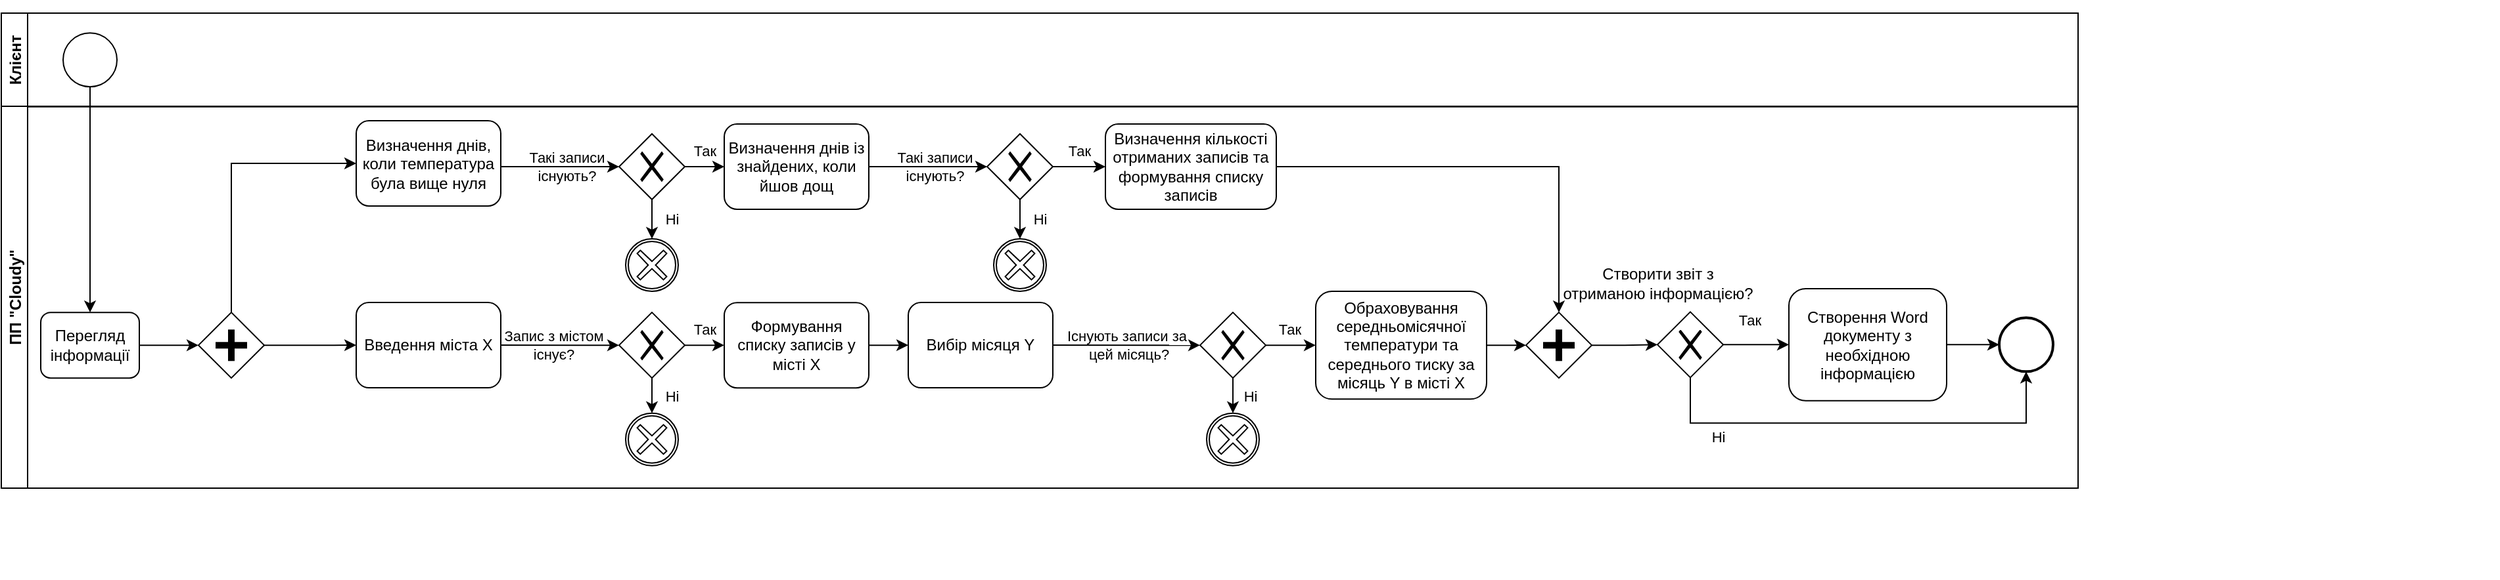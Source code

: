 <mxfile version="13.9.9" type="device" pages="2"><diagram id="jX7A7fqC59R0A6pDkDlC" name="BPMN"><mxGraphModel dx="-403" dy="493" grid="1" gridSize="10" guides="1" tooltips="1" connect="1" arrows="1" fold="1" page="1" pageScale="1" pageWidth="827" pageHeight="1169" math="0" shadow="0"><root><mxCell id="0"/><mxCell id="1" parent="0"/><mxCell id="qwL0thjTW_urgr0m1G49-43" value="" style="group" parent="1" vertex="1" connectable="0"><mxGeometry x="1060" y="1088.67" width="1900" height="439.56" as="geometry"/></mxCell><mxCell id="qwL0thjTW_urgr0m1G49-1" value="Клієнт" style="swimlane;startSize=20;horizontal=0;" parent="qwL0thjTW_urgr0m1G49-43" vertex="1"><mxGeometry y="9.33" width="1580" height="71.33" as="geometry"><mxRectangle x="1060" y="1090" width="30" height="60" as="alternateBounds"/></mxGeometry></mxCell><mxCell id="qwL0thjTW_urgr0m1G49-2" value="" style="ellipse;whiteSpace=wrap;html=1;aspect=fixed;" parent="qwL0thjTW_urgr0m1G49-1" vertex="1"><mxGeometry x="47" y="15.17" width="41" height="41" as="geometry"/></mxCell><mxCell id="_UHgrcl7k6KCFq1lHl16-21" value="" style="shape=mxgraph.bpmn.shape;html=1;verticalLabelPosition=bottom;labelBackgroundColor=#ffffff;verticalAlign=top;align=center;perimeter=rhombusPerimeter;background=gateway;outlineConnect=0;outline=none;symbol=exclusiveGw;" parent="qwL0thjTW_urgr0m1G49-43" vertex="1"><mxGeometry x="912" y="237.4" width="50" height="50" as="geometry"/></mxCell><mxCell id="_UHgrcl7k6KCFq1lHl16-22" value="" style="shape=mxgraph.bpmn.shape;html=1;verticalLabelPosition=bottom;labelBackgroundColor=#ffffff;verticalAlign=top;align=center;perimeter=ellipsePerimeter;outlineConnect=0;outline=boundInt;symbol=cancel;" parent="qwL0thjTW_urgr0m1G49-43" vertex="1"><mxGeometry x="917" y="314.23" width="40" height="40" as="geometry"/></mxCell><mxCell id="_UHgrcl7k6KCFq1lHl16-20" value="Ні" style="edgeStyle=orthogonalEdgeStyle;rounded=0;orthogonalLoop=1;jettySize=auto;html=1;exitX=0.5;exitY=1;exitDx=0;exitDy=0;entryX=0.5;entryY=0;entryDx=0;entryDy=0;" parent="qwL0thjTW_urgr0m1G49-43" source="_UHgrcl7k6KCFq1lHl16-21" target="_UHgrcl7k6KCFq1lHl16-22" edge="1"><mxGeometry x="0.006" y="13" relative="1" as="geometry"><mxPoint as="offset"/></mxGeometry></mxCell><mxCell id="_UHgrcl7k6KCFq1lHl16-24" value="Обраховування середньомісячної температури та середнього тиску за місяць Y в місті Х" style="shape=ext;rounded=1;html=1;whiteSpace=wrap;" parent="qwL0thjTW_urgr0m1G49-43" vertex="1"><mxGeometry x="1000" y="221.33" width="130" height="82.15" as="geometry"/></mxCell><mxCell id="_UHgrcl7k6KCFq1lHl16-25" value="Так" style="edgeStyle=orthogonalEdgeStyle;rounded=0;orthogonalLoop=1;jettySize=auto;html=1;exitX=1;exitY=0.5;exitDx=0;exitDy=0;entryX=0;entryY=0.5;entryDx=0;entryDy=0;" parent="qwL0thjTW_urgr0m1G49-43" source="_UHgrcl7k6KCFq1lHl16-21" target="_UHgrcl7k6KCFq1lHl16-24" edge="1"><mxGeometry x="-0.053" y="12" relative="1" as="geometry"><mxPoint as="offset"/></mxGeometry></mxCell><mxCell id="_UHgrcl7k6KCFq1lHl16-34" value="Створити звіт з &lt;br&gt;отриманою інформацією?" style="text;html=1;align=center;verticalAlign=middle;resizable=0;points=[];autosize=1;" parent="qwL0thjTW_urgr0m1G49-43" vertex="1"><mxGeometry x="1180" y="199.91" width="160" height="30" as="geometry"/></mxCell><mxCell id="_UHgrcl7k6KCFq1lHl16-8" value="" style="shape=mxgraph.bpmn.shape;html=1;verticalLabelPosition=bottom;labelBackgroundColor=#ffffff;verticalAlign=top;align=center;perimeter=rhombusPerimeter;background=gateway;outlineConnect=0;outline=none;symbol=exclusiveGw;" parent="qwL0thjTW_urgr0m1G49-43" vertex="1"><mxGeometry x="470" y="237.41" width="50" height="50" as="geometry"/></mxCell><mxCell id="_UHgrcl7k6KCFq1lHl16-10" value="" style="shape=mxgraph.bpmn.shape;html=1;verticalLabelPosition=bottom;labelBackgroundColor=#ffffff;verticalAlign=top;align=center;perimeter=ellipsePerimeter;outlineConnect=0;outline=boundInt;symbol=cancel;" parent="qwL0thjTW_urgr0m1G49-43" vertex="1"><mxGeometry x="475" y="314.23" width="40" height="40" as="geometry"/></mxCell><mxCell id="_UHgrcl7k6KCFq1lHl16-11" value="Ні" style="edgeStyle=orthogonalEdgeStyle;rounded=0;orthogonalLoop=1;jettySize=auto;html=1;exitX=0.5;exitY=1;exitDx=0;exitDy=0;entryX=0.5;entryY=0;entryDx=0;entryDy=0;" parent="qwL0thjTW_urgr0m1G49-43" source="_UHgrcl7k6KCFq1lHl16-8" target="_UHgrcl7k6KCFq1lHl16-10" edge="1"><mxGeometry x="0.006" y="15" relative="1" as="geometry"><mxPoint as="offset"/></mxGeometry></mxCell><mxCell id="_UHgrcl7k6KCFq1lHl16-16" value="Формування списку записів у місті Х" style="shape=ext;rounded=1;html=1;whiteSpace=wrap;" parent="qwL0thjTW_urgr0m1G49-43" vertex="1"><mxGeometry x="550" y="229.91" width="110" height="65" as="geometry"/></mxCell><mxCell id="_UHgrcl7k6KCFq1lHl16-17" value="Так" style="edgeStyle=orthogonalEdgeStyle;rounded=0;orthogonalLoop=1;jettySize=auto;html=1;exitX=1;exitY=0.5;exitDx=0;exitDy=0;entryX=0;entryY=0.5;entryDx=0;entryDy=0;" parent="qwL0thjTW_urgr0m1G49-43" source="_UHgrcl7k6KCFq1lHl16-8" target="_UHgrcl7k6KCFq1lHl16-16" edge="1"><mxGeometry y="12" relative="1" as="geometry"><mxPoint as="offset"/></mxGeometry></mxCell><mxCell id="Cv7ZCjnZwXpXEs_C9Loh-4" style="edgeStyle=orthogonalEdgeStyle;rounded=0;orthogonalLoop=1;jettySize=auto;html=1;exitX=0.5;exitY=0;exitDx=0;exitDy=0;entryX=0;entryY=0.5;entryDx=0;entryDy=0;" edge="1" parent="qwL0thjTW_urgr0m1G49-43" source="Cv7ZCjnZwXpXEs_C9Loh-1" target="Cv7ZCjnZwXpXEs_C9Loh-3"><mxGeometry relative="1" as="geometry"/></mxCell><mxCell id="Cv7ZCjnZwXpXEs_C9Loh-1" value="" style="shape=mxgraph.bpmn.shape;html=1;verticalLabelPosition=bottom;labelBackgroundColor=#ffffff;verticalAlign=top;align=center;perimeter=rhombusPerimeter;background=gateway;outlineConnect=0;outline=none;symbol=parallelGw;" vertex="1" parent="qwL0thjTW_urgr0m1G49-43"><mxGeometry x="150" y="237.41" width="50" height="50" as="geometry"/></mxCell><mxCell id="Cv7ZCjnZwXpXEs_C9Loh-3" value="Визначення днів, коли температура була вище нуля" style="shape=ext;rounded=1;html=1;whiteSpace=wrap;" vertex="1" parent="qwL0thjTW_urgr0m1G49-43"><mxGeometry x="270" y="91.33" width="110" height="65" as="geometry"/></mxCell><mxCell id="Cv7ZCjnZwXpXEs_C9Loh-5" value="Визначення днів із знайдених, коли йшов дощ" style="shape=ext;rounded=1;html=1;whiteSpace=wrap;" vertex="1" parent="qwL0thjTW_urgr0m1G49-43"><mxGeometry x="550" y="93.83" width="110" height="65" as="geometry"/></mxCell><mxCell id="Cv7ZCjnZwXpXEs_C9Loh-11" value="" style="shape=mxgraph.bpmn.shape;html=1;verticalLabelPosition=bottom;labelBackgroundColor=#ffffff;verticalAlign=top;align=center;perimeter=rhombusPerimeter;background=gateway;outlineConnect=0;outline=none;symbol=exclusiveGw;" vertex="1" parent="qwL0thjTW_urgr0m1G49-43"><mxGeometry x="470" y="101.33" width="50" height="50" as="geometry"/></mxCell><mxCell id="Cv7ZCjnZwXpXEs_C9Loh-12" value="" style="shape=mxgraph.bpmn.shape;html=1;verticalLabelPosition=bottom;labelBackgroundColor=#ffffff;verticalAlign=top;align=center;perimeter=ellipsePerimeter;outlineConnect=0;outline=boundInt;symbol=cancel;" vertex="1" parent="qwL0thjTW_urgr0m1G49-43"><mxGeometry x="475" y="181.33" width="40" height="40" as="geometry"/></mxCell><mxCell id="Cv7ZCjnZwXpXEs_C9Loh-13" value="Ні" style="edgeStyle=orthogonalEdgeStyle;rounded=0;orthogonalLoop=1;jettySize=auto;html=1;exitX=0.5;exitY=1;exitDx=0;exitDy=0;entryX=0.5;entryY=0;entryDx=0;entryDy=0;" edge="1" parent="qwL0thjTW_urgr0m1G49-43" source="Cv7ZCjnZwXpXEs_C9Loh-11" target="Cv7ZCjnZwXpXEs_C9Loh-12"><mxGeometry x="0.006" y="15" relative="1" as="geometry"><mxPoint as="offset"/></mxGeometry></mxCell><mxCell id="Cv7ZCjnZwXpXEs_C9Loh-14" value="Так" style="edgeStyle=orthogonalEdgeStyle;rounded=0;orthogonalLoop=1;jettySize=auto;html=1;exitX=1;exitY=0.5;exitDx=0;exitDy=0;" edge="1" parent="qwL0thjTW_urgr0m1G49-43" source="Cv7ZCjnZwXpXEs_C9Loh-11"><mxGeometry y="12" relative="1" as="geometry"><mxPoint as="offset"/><mxPoint x="550" y="126.33" as="targetPoint"/></mxGeometry></mxCell><mxCell id="Cv7ZCjnZwXpXEs_C9Loh-15" value="Такі записи &lt;br&gt;існують?" style="edgeStyle=orthogonalEdgeStyle;rounded=0;orthogonalLoop=1;jettySize=auto;html=1;exitX=1;exitY=0.5;exitDx=0;exitDy=0;entryX=0;entryY=0.5;entryDx=0;entryDy=0;labelBackgroundColor=none;" edge="1" parent="qwL0thjTW_urgr0m1G49-43" target="Cv7ZCjnZwXpXEs_C9Loh-11"><mxGeometry x="0.111" relative="1" as="geometry"><Array as="points"><mxPoint x="440" y="126.81"/><mxPoint x="440" y="126.81"/></Array><mxPoint as="offset"/><mxPoint x="380" y="126.31" as="sourcePoint"/></mxGeometry></mxCell><mxCell id="Cv7ZCjnZwXpXEs_C9Loh-16" value="" style="shape=mxgraph.bpmn.shape;html=1;verticalLabelPosition=bottom;labelBackgroundColor=#ffffff;verticalAlign=top;align=center;perimeter=rhombusPerimeter;background=gateway;outlineConnect=0;outline=none;symbol=exclusiveGw;" vertex="1" parent="qwL0thjTW_urgr0m1G49-43"><mxGeometry x="750" y="101.33" width="50" height="50" as="geometry"/></mxCell><mxCell id="Cv7ZCjnZwXpXEs_C9Loh-17" value="" style="shape=mxgraph.bpmn.shape;html=1;verticalLabelPosition=bottom;labelBackgroundColor=#ffffff;verticalAlign=top;align=center;perimeter=ellipsePerimeter;outlineConnect=0;outline=boundInt;symbol=cancel;" vertex="1" parent="qwL0thjTW_urgr0m1G49-43"><mxGeometry x="755" y="181.33" width="40" height="40" as="geometry"/></mxCell><mxCell id="Cv7ZCjnZwXpXEs_C9Loh-18" value="Ні" style="edgeStyle=orthogonalEdgeStyle;rounded=0;orthogonalLoop=1;jettySize=auto;html=1;exitX=0.5;exitY=1;exitDx=0;exitDy=0;entryX=0.5;entryY=0;entryDx=0;entryDy=0;" edge="1" parent="qwL0thjTW_urgr0m1G49-43" source="Cv7ZCjnZwXpXEs_C9Loh-16" target="Cv7ZCjnZwXpXEs_C9Loh-17"><mxGeometry x="0.006" y="15" relative="1" as="geometry"><mxPoint as="offset"/></mxGeometry></mxCell><mxCell id="Cv7ZCjnZwXpXEs_C9Loh-19" value="Так" style="edgeStyle=orthogonalEdgeStyle;rounded=0;orthogonalLoop=1;jettySize=auto;html=1;exitX=1;exitY=0.5;exitDx=0;exitDy=0;entryX=0;entryY=0.5;entryDx=0;entryDy=0;" edge="1" parent="qwL0thjTW_urgr0m1G49-43" source="Cv7ZCjnZwXpXEs_C9Loh-16" target="Cv7ZCjnZwXpXEs_C9Loh-30"><mxGeometry y="12" relative="1" as="geometry"><mxPoint as="offset"/><mxPoint x="830" y="126.33" as="targetPoint"/></mxGeometry></mxCell><mxCell id="Cv7ZCjnZwXpXEs_C9Loh-20" value="Такі записи &lt;br&gt;існують?" style="edgeStyle=orthogonalEdgeStyle;rounded=0;orthogonalLoop=1;jettySize=auto;html=1;exitX=1;exitY=0.5;exitDx=0;exitDy=0;entryX=0;entryY=0.5;entryDx=0;entryDy=0;labelBackgroundColor=none;" edge="1" parent="qwL0thjTW_urgr0m1G49-43" target="Cv7ZCjnZwXpXEs_C9Loh-16"><mxGeometry x="0.111" relative="1" as="geometry"><Array as="points"><mxPoint x="720" y="126.81"/><mxPoint x="720" y="126.81"/></Array><mxPoint as="offset"/><mxPoint x="660" y="126.31" as="sourcePoint"/></mxGeometry></mxCell><mxCell id="Cv7ZCjnZwXpXEs_C9Loh-32" style="edgeStyle=orthogonalEdgeStyle;rounded=0;orthogonalLoop=1;jettySize=auto;html=1;exitX=1;exitY=0.5;exitDx=0;exitDy=0;entryX=0.5;entryY=0;entryDx=0;entryDy=0;" edge="1" parent="qwL0thjTW_urgr0m1G49-43" source="Cv7ZCjnZwXpXEs_C9Loh-30" target="Cv7ZCjnZwXpXEs_C9Loh-31"><mxGeometry relative="1" as="geometry"/></mxCell><mxCell id="Cv7ZCjnZwXpXEs_C9Loh-30" value="Визначення кількості отриманих записів та формування списку записів" style="shape=ext;rounded=1;html=1;whiteSpace=wrap;" vertex="1" parent="qwL0thjTW_urgr0m1G49-43"><mxGeometry x="840" y="93.83" width="130" height="65" as="geometry"/></mxCell><mxCell id="Cv7ZCjnZwXpXEs_C9Loh-31" value="" style="shape=mxgraph.bpmn.shape;html=1;verticalLabelPosition=bottom;labelBackgroundColor=#ffffff;verticalAlign=top;align=center;perimeter=rhombusPerimeter;background=gateway;outlineConnect=0;outline=none;symbol=parallelGw;" vertex="1" parent="qwL0thjTW_urgr0m1G49-43"><mxGeometry x="1160" y="237.41" width="50" height="50" as="geometry"/></mxCell><mxCell id="_UHgrcl7k6KCFq1lHl16-27" style="edgeStyle=orthogonalEdgeStyle;rounded=0;orthogonalLoop=1;jettySize=auto;html=1;exitX=1;exitY=0.5;exitDx=0;exitDy=0;entryX=0;entryY=0.5;entryDx=0;entryDy=0;" parent="qwL0thjTW_urgr0m1G49-43" source="_UHgrcl7k6KCFq1lHl16-24" target="Cv7ZCjnZwXpXEs_C9Loh-31" edge="1"><mxGeometry relative="1" as="geometry"/></mxCell><mxCell id="qwL0thjTW_urgr0m1G49-37" value="Створення Word документу з необхідною інформацією" style="shape=ext;rounded=1;html=1;whiteSpace=wrap;" parent="qwL0thjTW_urgr0m1G49-43" vertex="1"><mxGeometry x="1360" y="219.33" width="120" height="85.34" as="geometry"/></mxCell><mxCell id="qwL0thjTW_urgr0m1G49-39" value="" style="ellipse;whiteSpace=wrap;html=1;aspect=fixed;strokeWidth=2;" parent="qwL0thjTW_urgr0m1G49-43" vertex="1"><mxGeometry x="1520" y="241.5" width="41" height="41" as="geometry"/></mxCell><mxCell id="_UHgrcl7k6KCFq1lHl16-30" style="edgeStyle=orthogonalEdgeStyle;rounded=0;orthogonalLoop=1;jettySize=auto;html=1;exitX=1;exitY=0.5;exitDx=0;exitDy=0;entryX=0;entryY=0.5;entryDx=0;entryDy=0;" parent="qwL0thjTW_urgr0m1G49-43" source="qwL0thjTW_urgr0m1G49-37" target="qwL0thjTW_urgr0m1G49-39" edge="1"><mxGeometry relative="1" as="geometry"/></mxCell><mxCell id="_UHgrcl7k6KCFq1lHl16-26" value="" style="shape=mxgraph.bpmn.shape;html=1;verticalLabelPosition=bottom;labelBackgroundColor=#ffffff;verticalAlign=top;align=center;perimeter=rhombusPerimeter;background=gateway;outlineConnect=0;outline=none;symbol=exclusiveGw;" parent="qwL0thjTW_urgr0m1G49-43" vertex="1"><mxGeometry x="1260" y="237.0" width="50" height="50" as="geometry"/></mxCell><mxCell id="_UHgrcl7k6KCFq1lHl16-29" value="Так" style="edgeStyle=orthogonalEdgeStyle;rounded=0;orthogonalLoop=1;jettySize=auto;html=1;exitX=1;exitY=0.5;exitDx=0;exitDy=0;entryX=0;entryY=0.5;entryDx=0;entryDy=0;" parent="qwL0thjTW_urgr0m1G49-43" source="_UHgrcl7k6KCFq1lHl16-26" target="qwL0thjTW_urgr0m1G49-37" edge="1"><mxGeometry x="-0.2" y="19" relative="1" as="geometry"><mxPoint as="offset"/></mxGeometry></mxCell><mxCell id="_UHgrcl7k6KCFq1lHl16-31" value="Ні" style="edgeStyle=orthogonalEdgeStyle;rounded=0;orthogonalLoop=1;jettySize=auto;html=1;exitX=0.5;exitY=1;exitDx=0;exitDy=0;entryX=0.5;entryY=1;entryDx=0;entryDy=0;" parent="qwL0thjTW_urgr0m1G49-43" source="_UHgrcl7k6KCFq1lHl16-26" target="qwL0thjTW_urgr0m1G49-39" edge="1"><mxGeometry x="-0.66" y="-11" relative="1" as="geometry"><Array as="points"><mxPoint x="1285" y="321.66"/><mxPoint x="1540" y="321.66"/></Array><mxPoint as="offset"/></mxGeometry></mxCell><mxCell id="Cv7ZCjnZwXpXEs_C9Loh-33" style="edgeStyle=orthogonalEdgeStyle;rounded=0;orthogonalLoop=1;jettySize=auto;html=1;exitX=1;exitY=0.5;exitDx=0;exitDy=0;entryX=0;entryY=0.5;entryDx=0;entryDy=0;" edge="1" parent="qwL0thjTW_urgr0m1G49-43" source="Cv7ZCjnZwXpXEs_C9Loh-31" target="_UHgrcl7k6KCFq1lHl16-26"><mxGeometry relative="1" as="geometry"/></mxCell><mxCell id="qwL0thjTW_urgr0m1G49-5" value="Перегляд інформації" style="shape=ext;rounded=1;html=1;whiteSpace=wrap;" parent="qwL0thjTW_urgr0m1G49-43" vertex="1"><mxGeometry x="30" y="237.41" width="75" height="50" as="geometry"/></mxCell><mxCell id="qwL0thjTW_urgr0m1G49-4" value="" style="endArrow=classic;html=1;entryX=0.5;entryY=0;entryDx=0;entryDy=0;exitX=0.5;exitY=1;exitDx=0;exitDy=0;" parent="qwL0thjTW_urgr0m1G49-43" source="qwL0thjTW_urgr0m1G49-2" target="qwL0thjTW_urgr0m1G49-5" edge="1"><mxGeometry width="50" height="50" relative="1" as="geometry"><mxPoint x="1127.38" y="1154.5" as="sourcePoint"/><mxPoint x="1127" y="1200.33" as="targetPoint"/></mxGeometry></mxCell><mxCell id="qwL0thjTW_urgr0m1G49-42" style="edgeStyle=orthogonalEdgeStyle;rounded=0;orthogonalLoop=1;jettySize=auto;html=1;exitX=1;exitY=0.5;exitDx=0;exitDy=0;entryX=0;entryY=0.5;entryDx=0;entryDy=0;" parent="qwL0thjTW_urgr0m1G49-43" source="qwL0thjTW_urgr0m1G49-5" target="Cv7ZCjnZwXpXEs_C9Loh-1" edge="1"><mxGeometry relative="1" as="geometry"><mxPoint x="140" y="329.23" as="targetPoint"/></mxGeometry></mxCell><mxCell id="qwL0thjTW_urgr0m1G49-3" value="ПП &quot;Cloudy&quot;" style="swimlane;startSize=20;horizontal=0;" parent="1" vertex="1"><mxGeometry x="1060" y="1169" width="1580" height="291" as="geometry"><mxRectangle x="1060" y="1160" width="760" height="130" as="alternateBounds"/></mxGeometry></mxCell><mxCell id="qwL0thjTW_urgr0m1G49-46" value="Введення міста Х" style="shape=ext;rounded=1;html=1;whiteSpace=wrap;" parent="qwL0thjTW_urgr0m1G49-3" vertex="1"><mxGeometry x="270" y="149.56" width="110" height="65" as="geometry"/></mxCell><mxCell id="_UHgrcl7k6KCFq1lHl16-18" value="Вибір місяця Y" style="shape=ext;rounded=1;html=1;whiteSpace=wrap;" parent="qwL0thjTW_urgr0m1G49-3" vertex="1"><mxGeometry x="690" y="149.56" width="110" height="65" as="geometry"/></mxCell><mxCell id="_UHgrcl7k6KCFq1lHl16-23" value="Існують записи за&lt;br&gt;&amp;nbsp;цей місяць?" style="edgeStyle=orthogonalEdgeStyle;rounded=0;orthogonalLoop=1;jettySize=auto;html=1;exitX=1;exitY=0.5;exitDx=0;exitDy=0;entryX=0;entryY=0.5;entryDx=0;entryDy=0;labelBackgroundColor=none;" parent="1" source="_UHgrcl7k6KCFq1lHl16-18" target="_UHgrcl7k6KCFq1lHl16-21" edge="1"><mxGeometry relative="1" as="geometry"/></mxCell><mxCell id="_UHgrcl7k6KCFq1lHl16-9" value="Запис з містом&lt;br&gt;існує?" style="edgeStyle=orthogonalEdgeStyle;rounded=0;orthogonalLoop=1;jettySize=auto;html=1;exitX=1;exitY=0.5;exitDx=0;exitDy=0;entryX=0;entryY=0.5;entryDx=0;entryDy=0;labelBackgroundColor=none;" parent="1" source="qwL0thjTW_urgr0m1G49-46" target="_UHgrcl7k6KCFq1lHl16-8" edge="1"><mxGeometry x="-0.111" relative="1" as="geometry"><Array as="points"><mxPoint x="1500" y="1351.56"/><mxPoint x="1500" y="1351.56"/></Array><mxPoint as="offset"/></mxGeometry></mxCell><mxCell id="_UHgrcl7k6KCFq1lHl16-19" style="edgeStyle=orthogonalEdgeStyle;rounded=0;orthogonalLoop=1;jettySize=auto;html=1;exitX=1;exitY=0.5;exitDx=0;exitDy=0;entryX=0;entryY=0.5;entryDx=0;entryDy=0;" parent="1" source="_UHgrcl7k6KCFq1lHl16-16" target="_UHgrcl7k6KCFq1lHl16-18" edge="1"><mxGeometry relative="1" as="geometry"/></mxCell><mxCell id="Cv7ZCjnZwXpXEs_C9Loh-2" style="edgeStyle=orthogonalEdgeStyle;rounded=0;orthogonalLoop=1;jettySize=auto;html=1;exitX=1;exitY=0.5;exitDx=0;exitDy=0;entryX=0;entryY=0.5;entryDx=0;entryDy=0;" edge="1" parent="1" source="Cv7ZCjnZwXpXEs_C9Loh-1" target="qwL0thjTW_urgr0m1G49-46"><mxGeometry relative="1" as="geometry"/></mxCell></root></mxGraphModel></diagram><diagram id="iA40M6uZ2bExbCHM2UuF" name="IDEF0"><mxGraphModel dx="1845" dy="1184" grid="1" gridSize="10" guides="1" tooltips="1" connect="1" arrows="1" fold="1" page="1" pageScale="1" pageWidth="827" pageHeight="1169" math="0" shadow="0"><root><mxCell id="IDdfXHCGoogYPFHHsDvr-0"/><mxCell id="IDdfXHCGoogYPFHHsDvr-1" parent="IDdfXHCGoogYPFHHsDvr-0"/><mxCell id="IDdfXHCGoogYPFHHsDvr-2" value="&lt;span lang=&quot;UK&quot; style=&quot;white-space: normal ; font-size: 18px ; line-height: 15.693px&quot;&gt;Обробка даних про погоду&lt;/span&gt;" style="rounded=0;whiteSpace=wrap;html=1;fontSize=18;fontFamily=Tahoma;fontStyle=0" parent="IDdfXHCGoogYPFHHsDvr-1" vertex="1"><mxGeometry x="-58" y="610" width="250" height="160" as="geometry"/></mxCell><mxCell id="IDdfXHCGoogYPFHHsDvr-3" value="" style="endArrow=classic;html=1;fontFamily=Tahoma;fontSize=18;entryX=0;entryY=0.25;entryDx=0;entryDy=0;" parent="IDdfXHCGoogYPFHHsDvr-1" edge="1"><mxGeometry width="50" height="50" relative="1" as="geometry"><mxPoint x="-228" y="658" as="sourcePoint"/><mxPoint x="-58" y="657.5" as="targetPoint"/></mxGeometry></mxCell><mxCell id="IDdfXHCGoogYPFHHsDvr-4" value="БД cloudy" style="text;html=1;align=center;verticalAlign=middle;resizable=0;points=[];labelBackgroundColor=#ffffff;fontSize=18;fontFamily=Tahoma;" parent="IDdfXHCGoogYPFHHsDvr-3" vertex="1" connectable="0"><mxGeometry x="0.271" relative="1" as="geometry"><mxPoint x="-28" y="-17.68" as="offset"/></mxGeometry></mxCell><mxCell id="IDdfXHCGoogYPFHHsDvr-5" value="" style="endArrow=classic;html=1;fontFamily=Tahoma;fontSize=18;entryX=0;entryY=0.25;entryDx=0;entryDy=0;" parent="IDdfXHCGoogYPFHHsDvr-1" edge="1"><mxGeometry width="50" height="50" relative="1" as="geometry"><mxPoint x="-228" y="720.5" as="sourcePoint"/><mxPoint x="-58" y="720" as="targetPoint"/></mxGeometry></mxCell><mxCell id="IDdfXHCGoogYPFHHsDvr-6" value="Оновлені дані про погоду" style="text;html=1;align=center;verticalAlign=middle;resizable=0;points=[];labelBackgroundColor=#ffffff;fontSize=18;fontFamily=Tahoma;" parent="IDdfXHCGoogYPFHHsDvr-5" vertex="1" connectable="0"><mxGeometry x="0.271" relative="1" as="geometry"><mxPoint x="-48" y="-17.68" as="offset"/></mxGeometry></mxCell><mxCell id="IDdfXHCGoogYPFHHsDvr-7" value="" style="endArrow=classic;html=1;fontFamily=Tahoma;fontSize=18;entryX=0;entryY=0.25;entryDx=0;entryDy=0;" parent="IDdfXHCGoogYPFHHsDvr-1" edge="1"><mxGeometry width="50" height="50" relative="1" as="geometry"><mxPoint x="74.5" y="480" as="sourcePoint"/><mxPoint x="74" y="610" as="targetPoint"/></mxGeometry></mxCell><mxCell id="IDdfXHCGoogYPFHHsDvr-8" value="Регламент роботи&amp;nbsp;&lt;br&gt;із даними про погоду" style="text;html=1;align=center;verticalAlign=middle;resizable=0;points=[];labelBackgroundColor=#ffffff;fontSize=18;fontFamily=Tahoma;rotation=-90;" parent="IDdfXHCGoogYPFHHsDvr-7" vertex="1" connectable="0"><mxGeometry x="0.271" relative="1" as="geometry"><mxPoint x="-28" y="-53" as="offset"/></mxGeometry></mxCell><mxCell id="IDdfXHCGoogYPFHHsDvr-9" value="" style="endArrow=classic;html=1;fontFamily=Tahoma;fontSize=18;entryX=0;entryY=0.25;entryDx=0;entryDy=0;" parent="IDdfXHCGoogYPFHHsDvr-1" edge="1"><mxGeometry width="50" height="50" relative="1" as="geometry"><mxPoint x="-8" y="932.5" as="sourcePoint"/><mxPoint x="-8" y="770" as="targetPoint"/></mxGeometry></mxCell><mxCell id="IDdfXHCGoogYPFHHsDvr-10" value="ПП &quot;Cloudy&quot;" style="text;html=1;align=center;verticalAlign=middle;resizable=0;points=[];labelBackgroundColor=#ffffff;fontSize=18;fontFamily=Tahoma;rotation=-90;" parent="IDdfXHCGoogYPFHHsDvr-9" vertex="1" connectable="0"><mxGeometry x="0.271" relative="1" as="geometry"><mxPoint x="-20" y="0.17" as="offset"/></mxGeometry></mxCell><mxCell id="IDdfXHCGoogYPFHHsDvr-11" value="" style="endArrow=classic;html=1;fontFamily=Tahoma;fontSize=18;entryX=0;entryY=0.25;entryDx=0;entryDy=0;" parent="IDdfXHCGoogYPFHHsDvr-1" edge="1"><mxGeometry width="50" height="50" relative="1" as="geometry"><mxPoint x="42" y="932.5" as="sourcePoint"/><mxPoint x="42" y="770" as="targetPoint"/></mxGeometry></mxCell><mxCell id="IDdfXHCGoogYPFHHsDvr-12" value="Серевер БД MySQL" style="text;html=1;align=center;verticalAlign=middle;resizable=0;points=[];labelBackgroundColor=#ffffff;fontSize=18;fontFamily=Tahoma;rotation=-90;" parent="IDdfXHCGoogYPFHHsDvr-11" vertex="1" connectable="0"><mxGeometry x="0.271" relative="1" as="geometry"><mxPoint x="-20" y="30.5" as="offset"/></mxGeometry></mxCell><mxCell id="IDdfXHCGoogYPFHHsDvr-13" value="" style="endArrow=classic;html=1;fontFamily=Tahoma;fontSize=18;entryX=0;entryY=0.25;entryDx=0;entryDy=0;" parent="IDdfXHCGoogYPFHHsDvr-1" edge="1"><mxGeometry width="50" height="50" relative="1" as="geometry"><mxPoint x="93" y="932.5" as="sourcePoint"/><mxPoint x="93" y="770" as="targetPoint"/></mxGeometry></mxCell><mxCell id="IDdfXHCGoogYPFHHsDvr-14" value="Framework .NET" style="text;html=1;align=center;verticalAlign=middle;resizable=0;points=[];labelBackgroundColor=#ffffff;fontSize=18;fontFamily=Tahoma;rotation=-90;" parent="IDdfXHCGoogYPFHHsDvr-13" vertex="1" connectable="0"><mxGeometry x="0.271" relative="1" as="geometry"><mxPoint x="-20" y="30.5" as="offset"/></mxGeometry></mxCell><mxCell id="IDdfXHCGoogYPFHHsDvr-15" value="" style="endArrow=classic;html=1;fontFamily=Tahoma;fontSize=18;entryX=0;entryY=0.25;entryDx=0;entryDy=0;" parent="IDdfXHCGoogYPFHHsDvr-1" edge="1"><mxGeometry width="50" height="50" relative="1" as="geometry"><mxPoint x="192" y="689.83" as="sourcePoint"/><mxPoint x="362" y="689.33" as="targetPoint"/></mxGeometry></mxCell><mxCell id="IDdfXHCGoogYPFHHsDvr-16" value="Оновлена&lt;br&gt;БД cloudy" style="text;html=1;align=center;verticalAlign=middle;resizable=0;points=[];labelBackgroundColor=#ffffff;fontSize=18;fontFamily=Tahoma;" parent="IDdfXHCGoogYPFHHsDvr-15" vertex="1" connectable="0"><mxGeometry x="0.271" relative="1" as="geometry"><mxPoint x="-28" y="-30.18" as="offset"/></mxGeometry></mxCell><mxCell id="IDdfXHCGoogYPFHHsDvr-17" value="A-0" style="text;html=1;strokeColor=none;fillColor=none;align=center;verticalAlign=middle;whiteSpace=wrap;rounded=0;fontFamily=Tahoma;fontSize=18;" parent="IDdfXHCGoogYPFHHsDvr-1" vertex="1"><mxGeometry x="152" y="783" width="40" height="20" as="geometry"/></mxCell><mxCell id="IDdfXHCGoogYPFHHsDvr-18" value="&lt;h1 style=&quot;text-align: center ; font-size: 26px&quot;&gt;Контекстна діаграма&lt;br&gt;&amp;nbsp;процесу обробки даних про погоду компанії &quot;Cloudy&quot; (TO-BE) у нотації IDEF0&amp;nbsp;&lt;/h1&gt;&lt;p&gt;&lt;br&gt;&lt;/p&gt;&lt;p&gt;&lt;i&gt;Точка зору робітника компанії&lt;/i&gt;&lt;/p&gt;" style="text;html=1;strokeColor=none;fillColor=none;spacing=5;spacingTop=-20;whiteSpace=wrap;overflow=hidden;rounded=0;fontFamily=Tahoma;fontSize=18;" parent="IDdfXHCGoogYPFHHsDvr-1" vertex="1"><mxGeometry x="-310" y="110" width="790" height="280" as="geometry"/></mxCell><mxCell id="IDdfXHCGoogYPFHHsDvr-19" value="0" style="text;html=1;strokeColor=none;fillColor=none;align=center;verticalAlign=middle;whiteSpace=wrap;rounded=0;fontFamily=Tahoma;fontSize=18;" parent="IDdfXHCGoogYPFHHsDvr-1" vertex="1"><mxGeometry x="145" y="740" width="40" height="20" as="geometry"/></mxCell><mxCell id="IDdfXHCGoogYPFHHsDvr-20" value="" style="endArrow=classic;html=1;fontFamily=Tahoma;fontSize=18;entryX=0;entryY=0.25;entryDx=0;entryDy=0;" parent="IDdfXHCGoogYPFHHsDvr-1" edge="1"><mxGeometry width="50" height="50" relative="1" as="geometry"><mxPoint x="145" y="932.5" as="sourcePoint"/><mxPoint x="145" y="770" as="targetPoint"/></mxGeometry></mxCell><mxCell id="IDdfXHCGoogYPFHHsDvr-21" value="Співробітник компанії" style="text;html=1;align=center;verticalAlign=middle;resizable=0;points=[];labelBackgroundColor=#ffffff;fontSize=18;fontFamily=Tahoma;rotation=-90;" parent="IDdfXHCGoogYPFHHsDvr-20" vertex="1" connectable="0"><mxGeometry x="0.271" relative="1" as="geometry"><mxPoint x="-20" y="40.17" as="offset"/></mxGeometry></mxCell><mxCell id="IDdfXHCGoogYPFHHsDvr-22" style="edgeStyle=orthogonalEdgeStyle;rounded=1;orthogonalLoop=1;jettySize=auto;html=1;exitX=1;exitY=0.5;exitDx=0;exitDy=0;entryX=0;entryY=0.25;entryDx=0;entryDy=0;" parent="IDdfXHCGoogYPFHHsDvr-1" source="IDdfXHCGoogYPFHHsDvr-24" target="IDdfXHCGoogYPFHHsDvr-25" edge="1"><mxGeometry relative="1" as="geometry"/></mxCell><mxCell id="IDdfXHCGoogYPFHHsDvr-23" value="&lt;font style=&quot;font-size: 16px&quot;&gt;Інформація про погоду із&amp;nbsp;&lt;br&gt;&lt;/font&gt;&lt;span style=&quot;font-size: 16px&quot;&gt;БД &lt;/span&gt;&lt;font face=&quot;tahoma&quot;&gt;&lt;span style=&quot;font-size: 18px&quot;&gt;cloudy&lt;/span&gt;&lt;/font&gt;" style="text;html=1;align=center;verticalAlign=middle;resizable=0;points=[];labelBackgroundColor=#ffffff;" parent="IDdfXHCGoogYPFHHsDvr-22" vertex="1" connectable="0"><mxGeometry x="-0.492" y="1" relative="1" as="geometry"><mxPoint x="28.33" y="-23.39" as="offset"/></mxGeometry></mxCell><mxCell id="IDdfXHCGoogYPFHHsDvr-24" value="&lt;font style=&quot;font-size: 18px&quot;&gt;Перегляд даних&lt;/font&gt;" style="rounded=0;whiteSpace=wrap;html=1;" parent="IDdfXHCGoogYPFHHsDvr-1" vertex="1"><mxGeometry x="-410" y="1480" width="200" height="108.71" as="geometry"/></mxCell><mxCell id="IDdfXHCGoogYPFHHsDvr-25" value="&lt;font style=&quot;font-size: 18px&quot;&gt;Редагування даних&lt;/font&gt;" style="rounded=0;whiteSpace=wrap;html=1;" parent="IDdfXHCGoogYPFHHsDvr-1" vertex="1"><mxGeometry y="1620" width="200" height="108.71" as="geometry"/></mxCell><mxCell id="IDdfXHCGoogYPFHHsDvr-26" value="&lt;font&gt;&lt;font style=&quot;font-size: 18px&quot;&gt;Додавання даних&lt;/font&gt;&lt;br&gt;&lt;/font&gt;" style="rounded=0;whiteSpace=wrap;html=1;" parent="IDdfXHCGoogYPFHHsDvr-1" vertex="1"><mxGeometry x="410" y="1740" width="200" height="108.71" as="geometry"/></mxCell><mxCell id="IDdfXHCGoogYPFHHsDvr-27" value="" style="endArrow=classic;html=1;" parent="IDdfXHCGoogYPFHHsDvr-1" edge="1"><mxGeometry width="50" height="50" relative="1" as="geometry"><mxPoint x="-570.0" y="1539.0" as="sourcePoint"/><mxPoint x="-410.0" y="1538.71" as="targetPoint"/></mxGeometry></mxCell><mxCell id="IDdfXHCGoogYPFHHsDvr-28" value="&lt;font style=&quot;font-size: 16px ; background-color: rgb(255 , 255 , 255)&quot;&gt;БД &lt;/font&gt;&lt;font style=&quot;background-color: rgb(255 , 255 , 255) ; font-size: 18px&quot; face=&quot;tahoma&quot;&gt;cloudy&lt;/font&gt;" style="text;html=1;align=center;verticalAlign=middle;resizable=0;points=[];autosize=1;" parent="IDdfXHCGoogYPFHHsDvr-1" vertex="1"><mxGeometry x="-535" y="1510" width="90" height="20" as="geometry"/></mxCell><mxCell id="IDdfXHCGoogYPFHHsDvr-29" value="" style="endArrow=classic;html=1;" parent="IDdfXHCGoogYPFHHsDvr-1" edge="1"><mxGeometry width="50" height="50" relative="1" as="geometry"><mxPoint x="-400.0" y="2140" as="sourcePoint"/><mxPoint x="-400.0" y="1588.71" as="targetPoint"/></mxGeometry></mxCell><mxCell id="IDdfXHCGoogYPFHHsDvr-30" value="" style="endArrow=classic;html=1;exitX=0.02;exitY=1.163;exitDx=0;exitDy=0;exitPerimeter=0;" parent="IDdfXHCGoogYPFHHsDvr-1" source="IDdfXHCGoogYPFHHsDvr-34" edge="1"><mxGeometry width="50" height="50" relative="1" as="geometry"><mxPoint x="-330" y="2210" as="sourcePoint"/><mxPoint x="-340.0" y="1588.71" as="targetPoint"/></mxGeometry></mxCell><mxCell id="IDdfXHCGoogYPFHHsDvr-31" value="" style="endArrow=classic;html=1;" parent="IDdfXHCGoogYPFHHsDvr-1" edge="1"><mxGeometry width="50" height="50" relative="1" as="geometry"><mxPoint x="-280.0" y="2260" as="sourcePoint"/><mxPoint x="-280.0" y="1588.71" as="targetPoint"/></mxGeometry></mxCell><mxCell id="IDdfXHCGoogYPFHHsDvr-32" value="" style="endArrow=classic;html=1;" parent="IDdfXHCGoogYPFHHsDvr-1" edge="1"><mxGeometry width="50" height="50" relative="1" as="geometry"><mxPoint x="-220.0" y="2300" as="sourcePoint"/><mxPoint x="-220.0" y="1588.71" as="targetPoint"/></mxGeometry></mxCell><mxCell id="IDdfXHCGoogYPFHHsDvr-33" value="&lt;font style=&quot;font-size: 16px ; background-color: rgb(255 , 255 , 255)&quot;&gt;Сервер БД My SQL&lt;/font&gt;" style="text;html=1;align=center;verticalAlign=middle;resizable=0;points=[];autosize=1;rotation=270;" parent="IDdfXHCGoogYPFHHsDvr-1" vertex="1"><mxGeometry x="-500" y="2040" width="160" height="20" as="geometry"/></mxCell><mxCell id="IDdfXHCGoogYPFHHsDvr-34" value="&lt;font style=&quot;font-size: 16px ; background-color: rgb(255 , 255 , 255)&quot;&gt;Оновлені дані про погоду&lt;/font&gt;" style="text;html=1;align=center;verticalAlign=middle;resizable=0;points=[];autosize=1;rotation=270;" parent="IDdfXHCGoogYPFHHsDvr-1" vertex="1"><mxGeometry x="-455" y="2120" width="200" height="20" as="geometry"/></mxCell><mxCell id="IDdfXHCGoogYPFHHsDvr-35" value="&lt;font style=&quot;font-size: 16px&quot;&gt;&lt;span style=&quot;background-color: rgb(255 , 255 , 255)&quot;&gt;Співробітник компанії&lt;/span&gt;&lt;br&gt;&lt;/font&gt;" style="text;html=1;align=center;verticalAlign=middle;resizable=0;points=[];autosize=1;rotation=270;" parent="IDdfXHCGoogYPFHHsDvr-1" vertex="1"><mxGeometry x="-390" y="2160" width="180" height="20" as="geometry"/></mxCell><mxCell id="IDdfXHCGoogYPFHHsDvr-36" value="&lt;font style=&quot;font-size: 16px ; background-color: rgb(255 , 255 , 255)&quot;&gt;Framework.NET&lt;/font&gt;" style="text;html=1;align=center;verticalAlign=middle;resizable=0;points=[];autosize=1;rotation=270;" parent="IDdfXHCGoogYPFHHsDvr-1" vertex="1"><mxGeometry x="-300" y="2220" width="130" height="20" as="geometry"/></mxCell><mxCell id="IDdfXHCGoogYPFHHsDvr-37" value="&lt;font style=&quot;font-size: 16px ; background-color: rgb(255 , 255 , 255)&quot;&gt;Оновлені дані&lt;/font&gt;" style="text;html=1;align=center;verticalAlign=middle;resizable=0;points=[];autosize=1;" parent="IDdfXHCGoogYPFHHsDvr-1" vertex="1"><mxGeometry x="-160" y="1680" width="120" height="20" as="geometry"/></mxCell><mxCell id="IDdfXHCGoogYPFHHsDvr-38" value="" style="endArrow=classic;html=1;" parent="IDdfXHCGoogYPFHHsDvr-1" edge="1"><mxGeometry width="50" height="50" relative="1" as="geometry"><mxPoint x="-160.0" y="1709.0" as="sourcePoint"/><mxPoint x="4.547e-13" y="1709.0" as="targetPoint"/></mxGeometry></mxCell><mxCell id="IDdfXHCGoogYPFHHsDvr-41" value="&lt;font style=&quot;background-color: rgb(255 , 255 , 255)&quot;&gt;&lt;span style=&quot;font-size: 16px&quot;&gt;Оновлена БД &lt;/span&gt;&lt;br&gt;&lt;font face=&quot;tahoma&quot;&gt;&lt;span style=&quot;font-size: 18px&quot;&gt;cloudy&lt;/span&gt;&lt;/font&gt;&lt;br&gt;&lt;/font&gt;" style="text;html=1;align=center;verticalAlign=middle;resizable=0;points=[];autosize=1;" parent="IDdfXHCGoogYPFHHsDvr-1" vertex="1"><mxGeometry x="640" y="1740" width="120" height="40" as="geometry"/></mxCell><mxCell id="IDdfXHCGoogYPFHHsDvr-42" value="" style="endArrow=classic;html=1;" parent="IDdfXHCGoogYPFHHsDvr-1" edge="1"><mxGeometry width="50" height="50" relative="1" as="geometry"><mxPoint x="610" y="1789.0" as="sourcePoint"/><mxPoint x="800" y="1789" as="targetPoint"/></mxGeometry></mxCell><mxCell id="IDdfXHCGoogYPFHHsDvr-43" value="" style="endArrow=classic;html=1;edgeStyle=orthogonalEdgeStyle;" parent="IDdfXHCGoogYPFHHsDvr-1" edge="1"><mxGeometry width="50" height="50" relative="1" as="geometry"><mxPoint x="200.0" y="1650" as="sourcePoint"/><mxPoint x="407" y="1770" as="targetPoint"/><Array as="points"><mxPoint x="310" y="1650"/><mxPoint x="310" y="1770"/><mxPoint x="407" y="1770"/></Array></mxGeometry></mxCell><mxCell id="IDdfXHCGoogYPFHHsDvr-44" value="&lt;font style=&quot;font-size: 16px ; background-color: rgb(255 , 255 , 255)&quot;&gt;Відредаговані дані&lt;/font&gt;" style="text;html=1;align=center;verticalAlign=middle;resizable=0;points=[];autosize=1;" parent="IDdfXHCGoogYPFHHsDvr-1" vertex="1"><mxGeometry x="200" y="1620" width="150" height="20" as="geometry"/></mxCell><mxCell id="IDdfXHCGoogYPFHHsDvr-45" value="" style="endArrow=classic;html=1;edgeStyle=orthogonalEdgeStyle;entryX=-0.016;entryY=0.404;entryDx=0;entryDy=0;entryPerimeter=0;" parent="IDdfXHCGoogYPFHHsDvr-1" target="IDdfXHCGoogYPFHHsDvr-25" edge="1"><mxGeometry width="50" height="50" relative="1" as="geometry"><mxPoint x="-490.0" y="1540" as="sourcePoint"/><mxPoint x="-530" y="1660" as="targetPoint"/><Array as="points"><mxPoint x="-490" y="1540"/><mxPoint x="-490" y="1664"/></Array></mxGeometry></mxCell><mxCell id="IDdfXHCGoogYPFHHsDvr-46" value="" style="endArrow=classic;html=1;edgeStyle=orthogonalEdgeStyle;entryX=0;entryY=0.75;entryDx=0;entryDy=0;" parent="IDdfXHCGoogYPFHHsDvr-1" target="IDdfXHCGoogYPFHHsDvr-26" edge="1"><mxGeometry width="50" height="50" relative="1" as="geometry"><mxPoint x="-550.0" y="1539.0" as="sourcePoint"/><mxPoint x="-570" y="1820" as="targetPoint"/><Array as="points"><mxPoint x="-550" y="1822"/></Array></mxGeometry></mxCell><mxCell id="IDdfXHCGoogYPFHHsDvr-47" value="" style="endArrow=classic;html=1;edgeStyle=orthogonalEdgeStyle;entryX=0;entryY=0.5;entryDx=0;entryDy=0;" parent="IDdfXHCGoogYPFHHsDvr-1" target="IDdfXHCGoogYPFHHsDvr-26" edge="1"><mxGeometry width="50" height="50" relative="1" as="geometry"><mxPoint x="-130.0" y="1710" as="sourcePoint"/><mxPoint x="-130" y="1790" as="targetPoint"/><Array as="points"><mxPoint x="-130" y="1794"/></Array></mxGeometry></mxCell><mxCell id="IDdfXHCGoogYPFHHsDvr-48" value="" style="endArrow=classic;html=1;edgeStyle=orthogonalEdgeStyle;" parent="IDdfXHCGoogYPFHHsDvr-1" target="IDdfXHCGoogYPFHHsDvr-26" edge="1"><mxGeometry width="50" height="50" relative="1" as="geometry"><mxPoint x="-400.0" y="2020" as="sourcePoint"/><mxPoint x="-110" y="2140" as="targetPoint"/><Array as="points"><mxPoint x="420" y="2020"/></Array></mxGeometry></mxCell><mxCell id="IDdfXHCGoogYPFHHsDvr-49" value="" style="endArrow=classic;html=1;edgeStyle=orthogonalEdgeStyle;" parent="IDdfXHCGoogYPFHHsDvr-1" edge="1"><mxGeometry width="50" height="50" relative="1" as="geometry"><mxPoint x="-340.0" y="2060" as="sourcePoint"/><mxPoint x="480.0" y="1850" as="targetPoint"/></mxGeometry></mxCell><mxCell id="IDdfXHCGoogYPFHHsDvr-50" value="" style="endArrow=classic;html=1;edgeStyle=orthogonalEdgeStyle;" parent="IDdfXHCGoogYPFHHsDvr-1" edge="1"><mxGeometry width="50" height="50" relative="1" as="geometry"><mxPoint x="-280.0" y="2100" as="sourcePoint"/><mxPoint x="540.0" y="1850" as="targetPoint"/></mxGeometry></mxCell><mxCell id="IDdfXHCGoogYPFHHsDvr-51" value="" style="endArrow=classic;html=1;edgeStyle=orthogonalEdgeStyle;" parent="IDdfXHCGoogYPFHHsDvr-1" edge="1"><mxGeometry width="50" height="50" relative="1" as="geometry"><mxPoint x="-220.0" y="2140" as="sourcePoint"/><mxPoint x="590.0" y="1850" as="targetPoint"/></mxGeometry></mxCell><mxCell id="IDdfXHCGoogYPFHHsDvr-52" value="" style="endArrow=classic;html=1;edgeStyle=orthogonalEdgeStyle;" parent="IDdfXHCGoogYPFHHsDvr-1" edge="1"><mxGeometry width="50" height="50" relative="1" as="geometry"><mxPoint x="-400.0" y="1860" as="sourcePoint"/><mxPoint x="10.0" y="1729.0" as="targetPoint"/><Array as="points"><mxPoint x="10" y="1860"/></Array></mxGeometry></mxCell><mxCell id="IDdfXHCGoogYPFHHsDvr-53" value="" style="endArrow=classic;html=1;edgeStyle=orthogonalEdgeStyle;" parent="IDdfXHCGoogYPFHHsDvr-1" edge="1"><mxGeometry width="50" height="50" relative="1" as="geometry"><mxPoint x="-280.0" y="1940" as="sourcePoint"/><mxPoint x="130.0" y="1730" as="targetPoint"/><Array as="points"><mxPoint x="130" y="1940"/></Array></mxGeometry></mxCell><mxCell id="IDdfXHCGoogYPFHHsDvr-54" value="" style="endArrow=classic;html=1;edgeStyle=orthogonalEdgeStyle;" parent="IDdfXHCGoogYPFHHsDvr-1" edge="1"><mxGeometry width="50" height="50" relative="1" as="geometry"><mxPoint x="-340.0" y="1900" as="sourcePoint"/><mxPoint x="70.0" y="1730" as="targetPoint"/><Array as="points"><mxPoint x="70" y="1900"/></Array></mxGeometry></mxCell><mxCell id="IDdfXHCGoogYPFHHsDvr-55" value="" style="endArrow=classic;html=1;edgeStyle=orthogonalEdgeStyle;" parent="IDdfXHCGoogYPFHHsDvr-1" edge="1"><mxGeometry width="50" height="50" relative="1" as="geometry"><mxPoint x="-220.0" y="1980" as="sourcePoint"/><mxPoint x="190.0" y="1730" as="targetPoint"/><Array as="points"><mxPoint x="190" y="1980"/></Array></mxGeometry></mxCell><mxCell id="IDdfXHCGoogYPFHHsDvr-56" value="" style="endArrow=classic;html=1;fontFamily=Tahoma;fontSize=18;entryX=0;entryY=0.25;entryDx=0;entryDy=0;" parent="IDdfXHCGoogYPFHHsDvr-1" edge="1"><mxGeometry width="50" height="50" relative="1" as="geometry"><mxPoint x="90.5" y="1490" as="sourcePoint"/><mxPoint x="90.0" y="1620" as="targetPoint"/></mxGeometry></mxCell><mxCell id="IDdfXHCGoogYPFHHsDvr-57" value="Регламент роботи &lt;br&gt;із даними про погоду" style="text;html=1;align=center;verticalAlign=middle;resizable=0;points=[];labelBackgroundColor=#ffffff;fontSize=18;fontFamily=Tahoma;rotation=-90;" parent="IDdfXHCGoogYPFHHsDvr-56" vertex="1" connectable="0"><mxGeometry x="0.271" relative="1" as="geometry"><mxPoint x="-28" y="-53" as="offset"/></mxGeometry></mxCell><mxCell id="IDdfXHCGoogYPFHHsDvr-58" value="" style="endArrow=classic;html=1;edgeStyle=orthogonalEdgeStyle;endFill=1;entryX=0.25;entryY=0;entryDx=0;entryDy=0;" parent="IDdfXHCGoogYPFHHsDvr-1" target="IDdfXHCGoogYPFHHsDvr-26" edge="1"><mxGeometry width="50" height="50" relative="1" as="geometry"><mxPoint x="90.0" y="1560.36" as="sourcePoint"/><mxPoint x="410" y="1730.36" as="targetPoint"/><Array as="points"><mxPoint x="460" y="1560"/></Array></mxGeometry></mxCell><mxCell id="IDdfXHCGoogYPFHHsDvr-59" value="&lt;h1 style=&quot;text-align: center ; font-size: 26px&quot;&gt;Діаграма декомпозиції&lt;br&gt;&amp;nbsp;процесу обробки даних про погоду компанії &quot;Cloudy&quot; (TO-BE) у нотації IDEF0&amp;nbsp;&lt;/h1&gt;&lt;p&gt;&lt;br&gt;&lt;/p&gt;&lt;p&gt;&lt;i&gt;Точка зору робітника компанії&lt;/i&gt;&lt;/p&gt;" style="text;html=1;strokeColor=none;fillColor=none;spacing=5;spacingTop=-20;whiteSpace=wrap;overflow=hidden;rounded=0;fontFamily=Tahoma;fontSize=18;" parent="IDdfXHCGoogYPFHHsDvr-1" vertex="1"><mxGeometry x="-295" y="1190" width="790" height="210" as="geometry"/></mxCell></root></mxGraphModel></diagram></mxfile>
